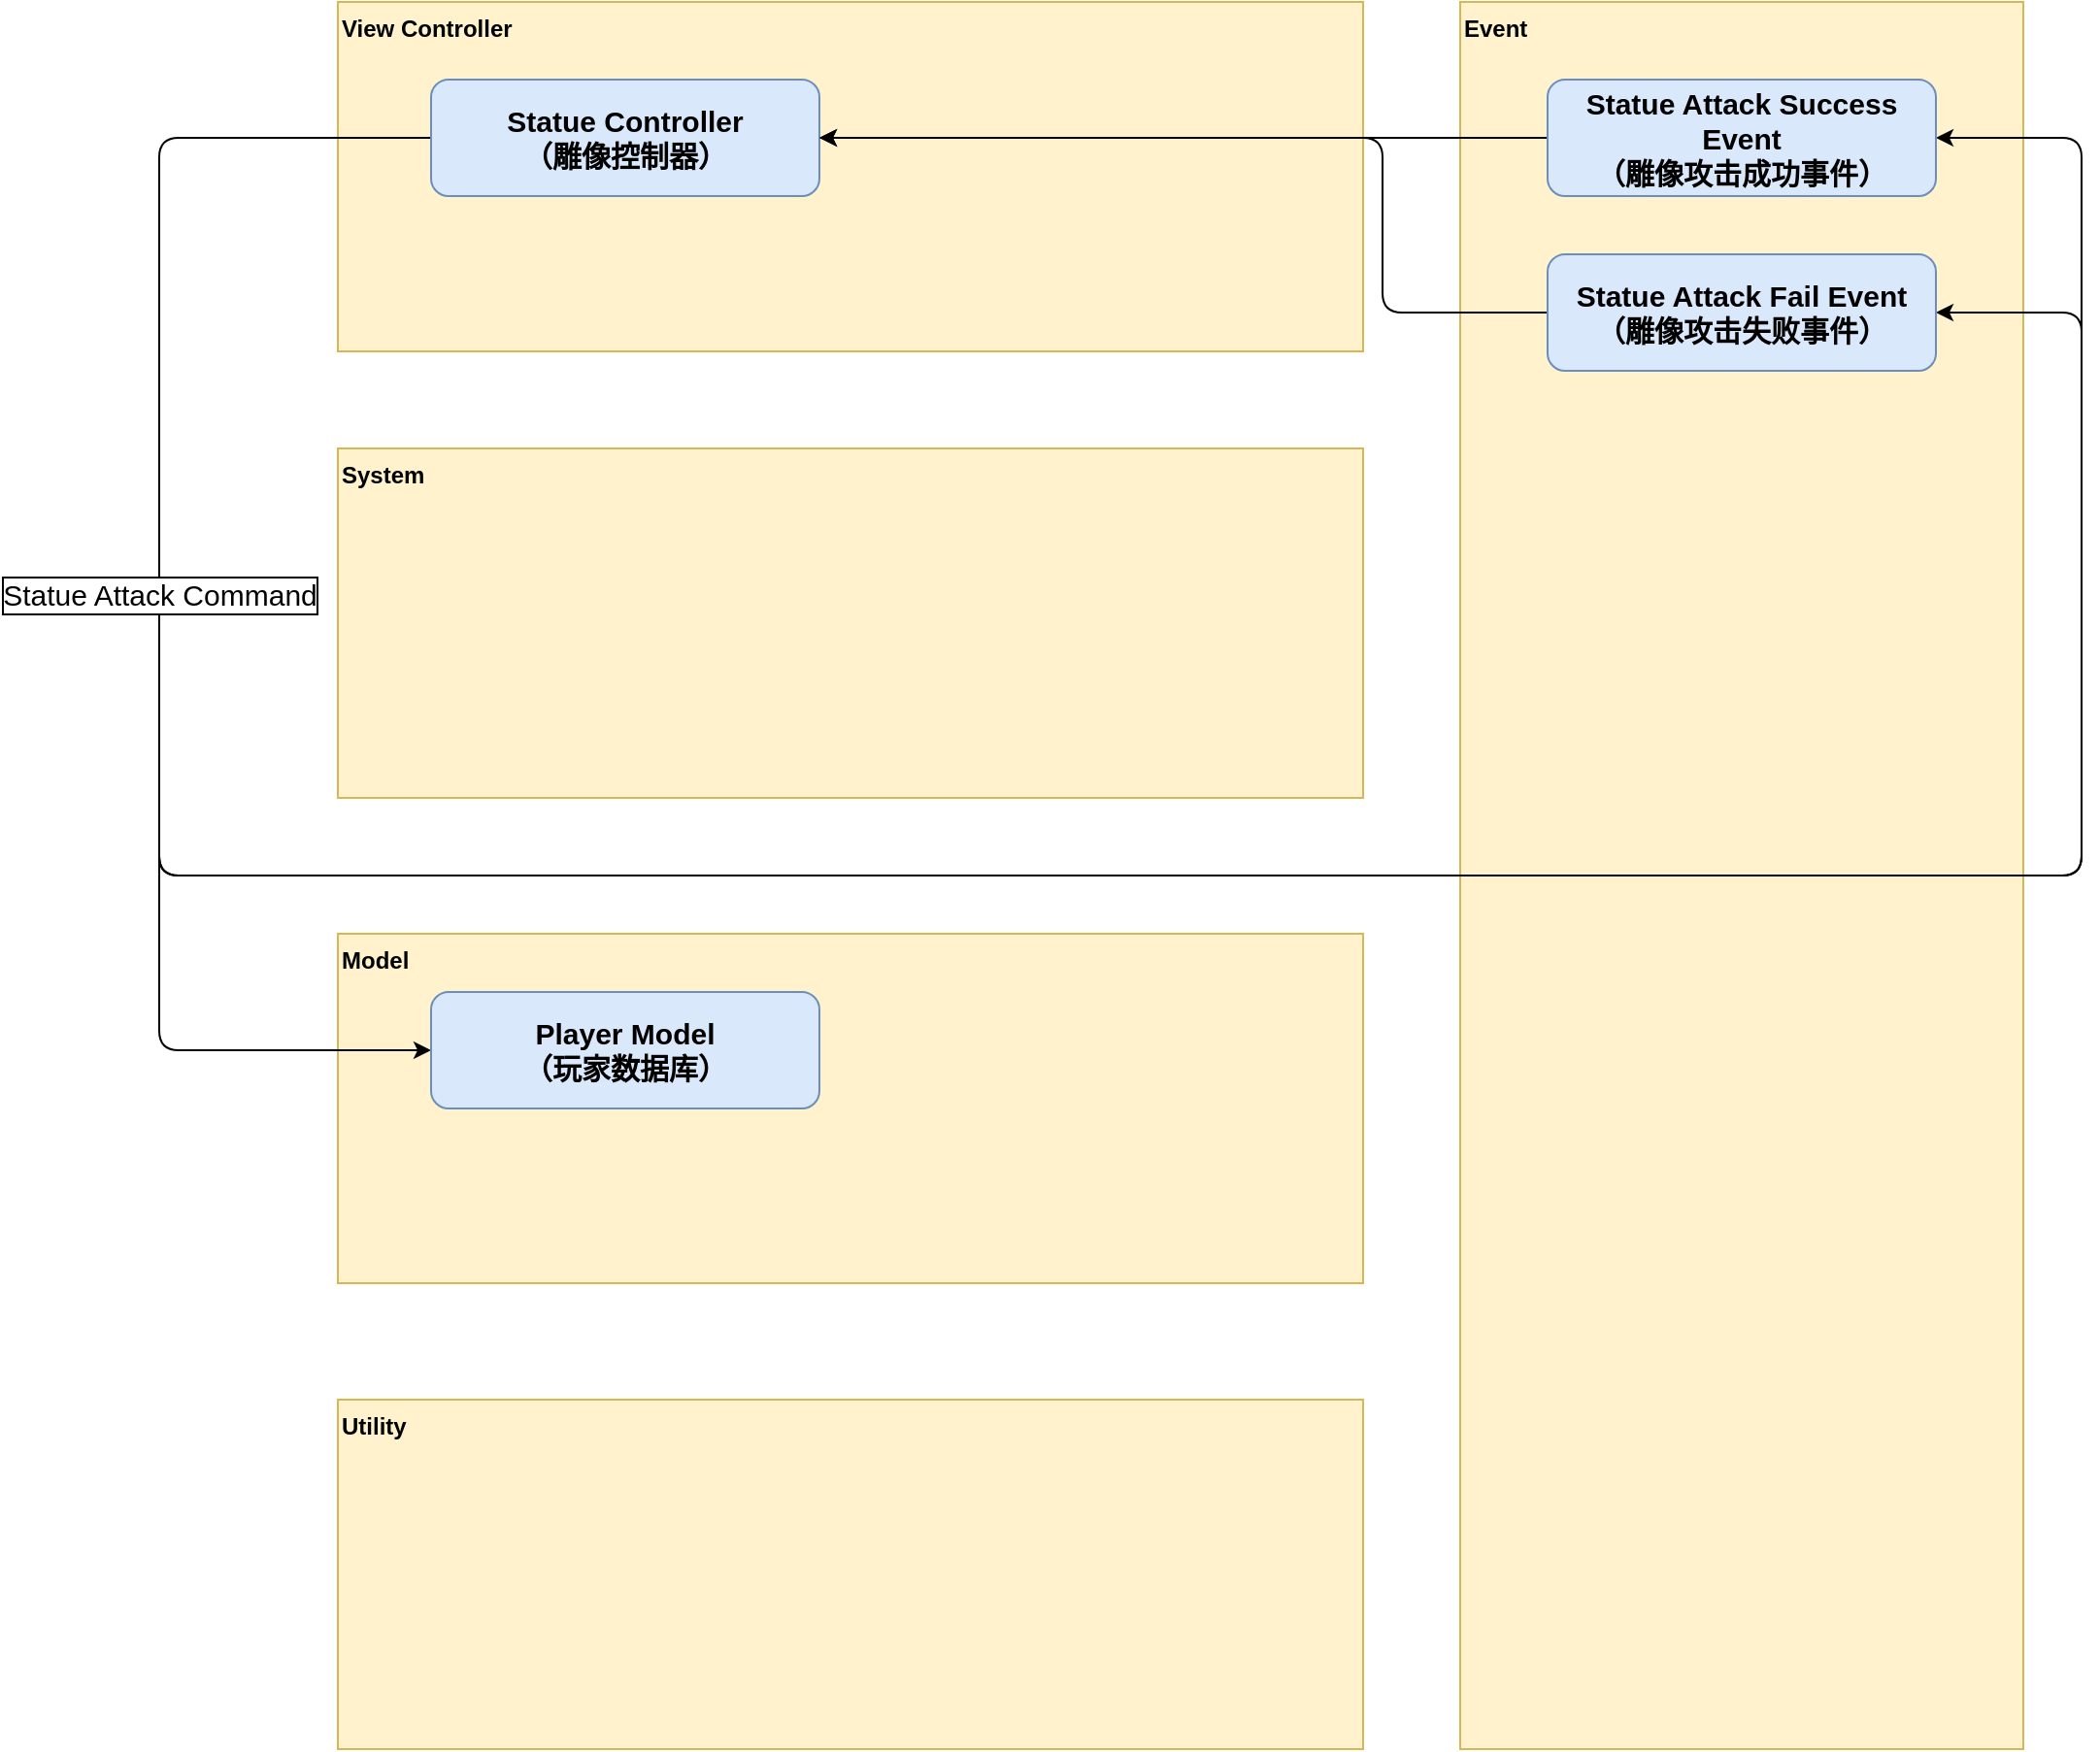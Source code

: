 <mxfile version="20.8.16" type="device"><diagram name="第 1 页" id="F2ymGNpUbIQdPvu1GtBw"><mxGraphModel dx="1430" dy="830" grid="1" gridSize="10" guides="1" tooltips="1" connect="1" arrows="1" fold="1" page="1" pageScale="1" pageWidth="1654" pageHeight="1169" math="0" shadow="0"><root><mxCell id="0"/><mxCell id="1" parent="0"/><mxCell id="5N1Pp6I4hpre0ly9X-By-1" value="System" style="rounded=0;whiteSpace=wrap;html=1;fillColor=#fff2cc;strokeColor=#d6b656;align=left;verticalAlign=top;fontStyle=1" parent="1" vertex="1"><mxGeometry x="412" y="330" width="528" height="180" as="geometry"/></mxCell><mxCell id="5N1Pp6I4hpre0ly9X-By-2" value="Model" style="rounded=0;whiteSpace=wrap;html=1;fillColor=#fff2cc;strokeColor=#d6b656;align=left;verticalAlign=top;fontStyle=1" parent="1" vertex="1"><mxGeometry x="412" y="580" width="528" height="180" as="geometry"/></mxCell><mxCell id="5N1Pp6I4hpre0ly9X-By-3" value="Utility" style="rounded=0;whiteSpace=wrap;html=1;fillColor=#fff2cc;strokeColor=#d6b656;align=left;verticalAlign=top;fontStyle=1" parent="1" vertex="1"><mxGeometry x="412" y="820" width="528" height="180" as="geometry"/></mxCell><mxCell id="5N1Pp6I4hpre0ly9X-By-4" value="View Controller" style="rounded=0;whiteSpace=wrap;html=1;fillColor=#fff2cc;strokeColor=#d6b656;align=left;verticalAlign=top;fontStyle=1" parent="1" vertex="1"><mxGeometry x="412" y="100" width="528" height="180" as="geometry"/></mxCell><mxCell id="jOsJUFPvrio0nAPF2pzi-3" value="Statue Attack Command" style="edgeStyle=orthogonalEdgeStyle;rounded=1;orthogonalLoop=1;jettySize=auto;html=1;exitX=0;exitY=0.5;exitDx=0;exitDy=0;entryX=0;entryY=0.5;entryDx=0;entryDy=0;labelBorderColor=default;fontSize=15;" edge="1" parent="1" source="5N1Pp6I4hpre0ly9X-By-6" target="jOsJUFPvrio0nAPF2pzi-2"><mxGeometry relative="1" as="geometry"><Array as="points"><mxPoint x="320" y="170"/><mxPoint x="320" y="640"/></Array></mxGeometry></mxCell><mxCell id="5N1Pp6I4hpre0ly9X-By-6" value="Statue&amp;nbsp;Controller&lt;br&gt;（雕像控制器）" style="rounded=1;whiteSpace=wrap;html=1;fontSize=15;fontStyle=1;fillColor=#dae8fc;strokeColor=#6c8ebf;" parent="1" vertex="1"><mxGeometry x="460" y="140" width="200" height="60" as="geometry"/></mxCell><mxCell id="5N1Pp6I4hpre0ly9X-By-10" value="Event" style="rounded=0;whiteSpace=wrap;html=1;fillColor=#fff2cc;strokeColor=#d6b656;align=left;verticalAlign=top;fontStyle=1" parent="1" vertex="1"><mxGeometry x="990" y="100" width="290" height="900" as="geometry"/></mxCell><mxCell id="jOsJUFPvrio0nAPF2pzi-6" style="edgeStyle=orthogonalEdgeStyle;rounded=1;orthogonalLoop=1;jettySize=auto;html=1;entryX=1;entryY=0.5;entryDx=0;entryDy=0;labelBorderColor=default;fontSize=15;" edge="1" parent="1" target="jOsJUFPvrio0nAPF2pzi-5"><mxGeometry relative="1" as="geometry"><mxPoint x="320" y="420" as="sourcePoint"/><Array as="points"><mxPoint x="320" y="550"/><mxPoint x="1310" y="550"/><mxPoint x="1310" y="260"/></Array></mxGeometry></mxCell><mxCell id="jOsJUFPvrio0nAPF2pzi-7" style="edgeStyle=orthogonalEdgeStyle;rounded=1;orthogonalLoop=1;jettySize=auto;html=1;entryX=1;entryY=0.5;entryDx=0;entryDy=0;labelBorderColor=default;fontSize=15;" edge="1" parent="1" target="jOsJUFPvrio0nAPF2pzi-4"><mxGeometry relative="1" as="geometry"><mxPoint x="320" y="420" as="sourcePoint"/><Array as="points"><mxPoint x="320" y="550"/><mxPoint x="1310" y="550"/><mxPoint x="1310" y="170"/></Array></mxGeometry></mxCell><mxCell id="jOsJUFPvrio0nAPF2pzi-2" value="Player Model&lt;br&gt;（玩家数据库）" style="rounded=1;whiteSpace=wrap;html=1;fontSize=15;fontStyle=1;fillColor=#dae8fc;strokeColor=#6c8ebf;" vertex="1" parent="1"><mxGeometry x="460" y="610" width="200" height="60" as="geometry"/></mxCell><mxCell id="jOsJUFPvrio0nAPF2pzi-8" style="edgeStyle=orthogonalEdgeStyle;rounded=1;orthogonalLoop=1;jettySize=auto;html=1;exitX=0;exitY=0.5;exitDx=0;exitDy=0;labelBorderColor=default;fontSize=15;" edge="1" parent="1" source="jOsJUFPvrio0nAPF2pzi-4" target="5N1Pp6I4hpre0ly9X-By-6"><mxGeometry relative="1" as="geometry"/></mxCell><mxCell id="jOsJUFPvrio0nAPF2pzi-4" value="Statue Attack Success Event&lt;br&gt;（雕像攻击成功事件）" style="rounded=1;whiteSpace=wrap;html=1;fontSize=15;fontStyle=1;fillColor=#dae8fc;strokeColor=#6c8ebf;" vertex="1" parent="1"><mxGeometry x="1035" y="140" width="200" height="60" as="geometry"/></mxCell><mxCell id="jOsJUFPvrio0nAPF2pzi-9" style="edgeStyle=orthogonalEdgeStyle;rounded=1;orthogonalLoop=1;jettySize=auto;html=1;exitX=0;exitY=0.5;exitDx=0;exitDy=0;entryX=1;entryY=0.5;entryDx=0;entryDy=0;labelBorderColor=default;fontSize=15;" edge="1" parent="1" source="jOsJUFPvrio0nAPF2pzi-5" target="5N1Pp6I4hpre0ly9X-By-6"><mxGeometry relative="1" as="geometry"><Array as="points"><mxPoint x="950" y="260"/><mxPoint x="950" y="170"/></Array></mxGeometry></mxCell><mxCell id="jOsJUFPvrio0nAPF2pzi-5" value="Statue Attack Fail Event&lt;br&gt;（雕像攻击失败事件）" style="rounded=1;whiteSpace=wrap;html=1;fontSize=15;fontStyle=1;fillColor=#dae8fc;strokeColor=#6c8ebf;" vertex="1" parent="1"><mxGeometry x="1035" y="230" width="200" height="60" as="geometry"/></mxCell></root></mxGraphModel></diagram></mxfile>
